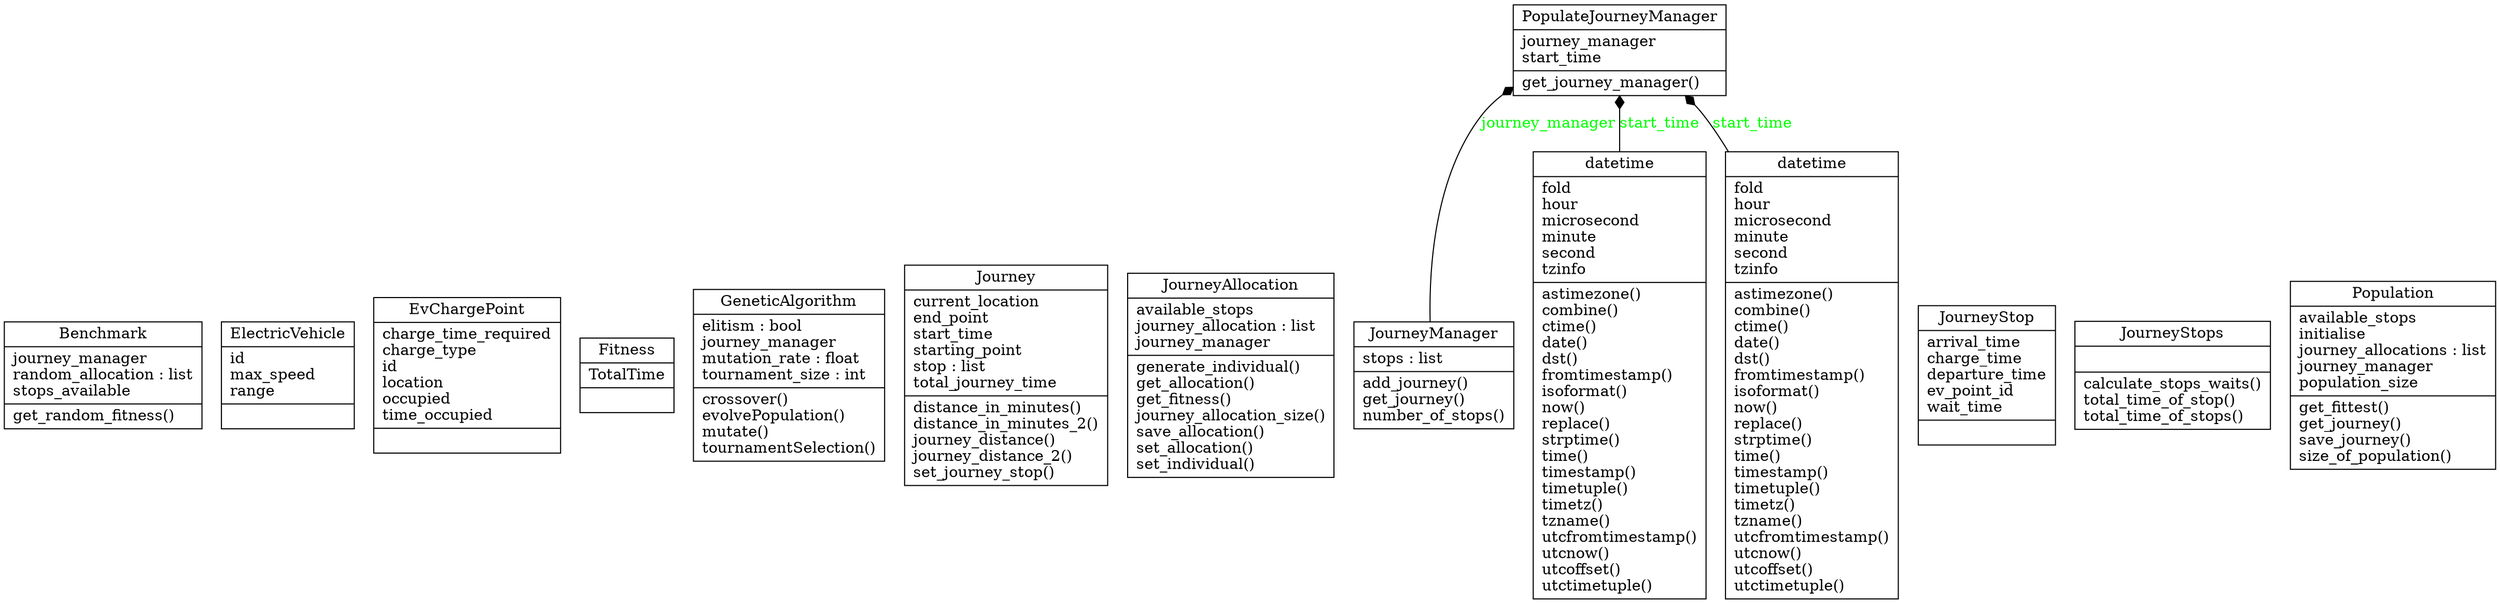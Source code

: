 digraph "classes" {
charset="utf-8"
rankdir=BT
"0" [label="{Benchmark|journey_manager\lrandom_allocation : list\lstops_available\l|get_random_fitness()\l}", shape="record"];
"1" [label="{ElectricVehicle|id\lmax_speed\lrange\l|}", shape="record"];
"2" [label="{EvChargePoint|charge_time_required\lcharge_type\lid\llocation\loccupied\ltime_occupied\l|}", shape="record"];
"3" [label="{Fitness|TotalTime\l|}", shape="record"];
"4" [label="{GeneticAlgorithm|elitism : bool\ljourney_manager\lmutation_rate : float\ltournament_size : int\l|crossover()\levolvePopulation()\lmutate()\ltournamentSelection()\l}", shape="record"];
"5" [label="{Journey|current_location\lend_point\lstart_time\lstarting_point\lstop : list\ltotal_journey_time\l|distance_in_minutes()\ldistance_in_minutes_2()\ljourney_distance()\ljourney_distance_2()\lset_journey_stop()\l}", shape="record"];
"6" [label="{JourneyAllocation|available_stops\ljourney_allocation : list\ljourney_manager\l|generate_individual()\lget_allocation()\lget_fitness()\ljourney_allocation_size()\lsave_allocation()\lset_allocation()\lset_individual()\l}", shape="record"];
"7" [label="{JourneyManager|stops : list\l|add_journey()\lget_journey()\lnumber_of_stops()\l}", shape="record"];
"8" [label="{JourneyStop|arrival_time\lcharge_time\ldeparture_time\lev_point_id\lwait_time\l|}", shape="record"];
"9" [label="{JourneyStops|\l|calculate_stops_waits()\ltotal_time_of_stop()\ltotal_time_of_stops()\l}", shape="record"];
"10" [label="{PopulateJourneyManager|journey_manager\lstart_time\l|get_journey_manager()\l}", shape="record"];
"11" [label="{Population|available_stops\linitialise\ljourney_allocations : list\ljourney_manager\lpopulation_size\l|get_fittest()\lget_journey()\lsave_journey()\lsize_of_population()\l}", shape="record"];
"12" [label="{datetime|fold\lhour\lmicrosecond\lminute\lsecond\ltzinfo\l|astimezone()\lcombine()\lctime()\ldate()\ldst()\lfromtimestamp()\lisoformat()\lnow()\lreplace()\lstrptime()\ltime()\ltimestamp()\ltimetuple()\ltimetz()\ltzname()\lutcfromtimestamp()\lutcnow()\lutcoffset()\lutctimetuple()\l}", shape="record"];
"13" [label="{datetime|fold\lhour\lmicrosecond\lminute\lsecond\ltzinfo\l|astimezone()\lcombine()\lctime()\ldate()\ldst()\lfromtimestamp()\lisoformat()\lnow()\lreplace()\lstrptime()\ltime()\ltimestamp()\ltimetuple()\ltimetz()\ltzname()\lutcfromtimestamp()\lutcnow()\lutcoffset()\lutctimetuple()\l}", shape="record"];
"7" -> "10" [arrowhead="diamond", arrowtail="none", fontcolor="green", label="journey_manager", style="solid"];
"12" -> "10" [arrowhead="diamond", arrowtail="none", fontcolor="green", label="start_time", style="solid"];
"13" -> "10" [arrowhead="diamond", arrowtail="none", fontcolor="green", label="start_time", style="solid"];
}
